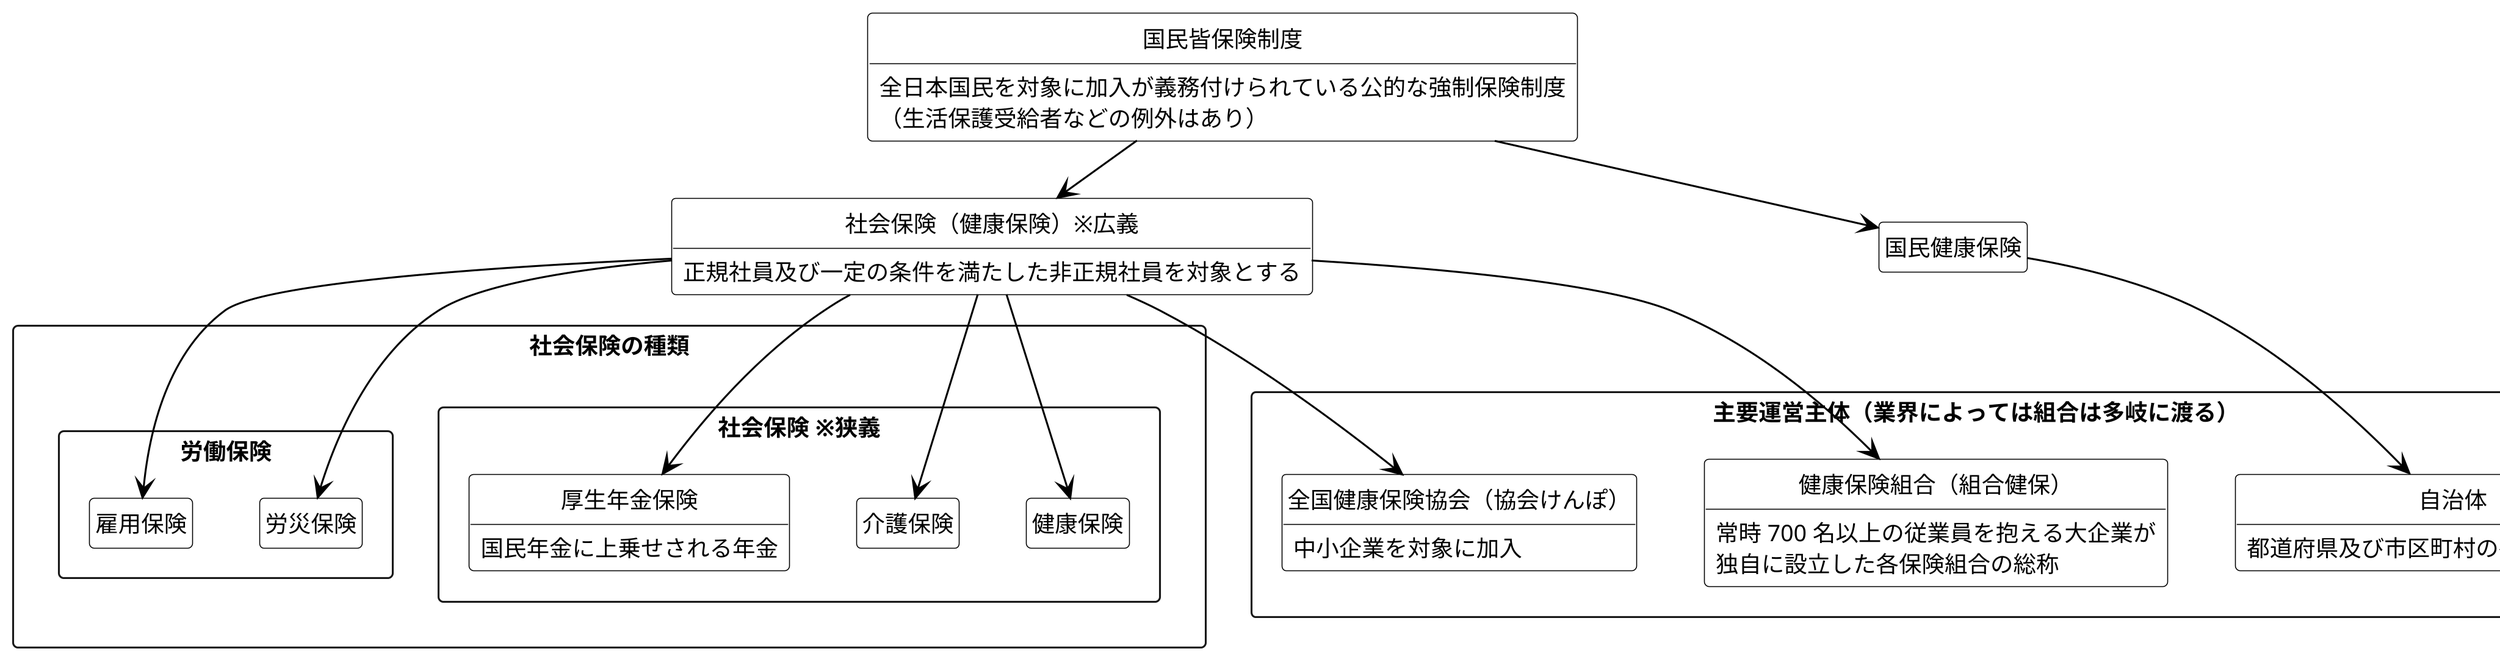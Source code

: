 @startuml

hide circle
hide empty fields
hide empty methods

skinparam class {
    backGroundColor white
    borderColor black
    arrowColor black
}

skinparam {
    shadowing false
    ranksep 30
    dpi 300
    arrowThickness 1
    defaultFontName Meiryo
    defaultFontSize 12
    arrowFontSize 8
}


class "国民皆保険制度" as kokuminkaihoken {
    全日本国民を対象に加入が義務付けられている公的な強制保険制度
    （生活保護受給者などの例外はあり）
}
    class "社会保険（健康保険）※広義" as syakaihoken {
        正規社員及び一定の条件を満たした非正規社員を対象とする
    }
        package "社会保険の種類" <<Rectangle>> {
            package "社会保険 ※狭義" <<Rectangle>> {
                class "健康保険" as kenkouhoken
                class "介護保険" as kaigohoken
                class "厚生年金保険" as kouseinenkinhoken {
                    国民年金に上乗せされる年金
                }
            }
            package "労働保険" <<Rectangle>> {
                class "労災保険" as rousaihoken
                class "雇用保険" as koyouhoken
            }
        }
class "国民健康保険" as kokuminkenkouhoken {
    
}

package "主要運営主体（業界によっては組合は多岐に渡る）" <<Rectangle>> {
    class "健康保険組合（組合健保）" as kenkouhokenkumiai {
        常時 700 名以上の従業員を抱える大企業が
        独自に設立した各保険組合の総称
    }
    class "全国健康保険協会（協会けんぽ）" as zenkokukenkouhokenkyoukai {
        中小企業を対象に加入
    }
    class "自治体" as zititai {
        都道府県及び市区町村の各自治体が運営
    }
}


kokuminkaihoken --> syakaihoken
    syakaihoken --> kenkouhoken
    syakaihoken --> kaigohoken
    syakaihoken --> kouseinenkinhoken
    syakaihoken --> rousaihoken
    syakaihoken --> koyouhoken

kokuminkaihoken --> kokuminkenkouhoken

syakaihoken --> kenkouhokenkumiai
syakaihoken --> zenkokukenkouhokenkyoukai
kokuminkenkouhoken --> zititai

@enduml
